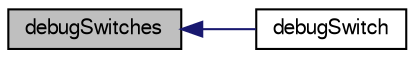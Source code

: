 digraph "debugSwitches"
{
  bgcolor="transparent";
  edge [fontname="FreeSans",fontsize="10",labelfontname="FreeSans",labelfontsize="10"];
  node [fontname="FreeSans",fontsize="10",shape=record];
  rankdir="LR";
  Node2174 [label="debugSwitches",height=0.2,width=0.4,color="black", fillcolor="grey75", style="filled", fontcolor="black"];
  Node2174 -> Node2175 [dir="back",color="midnightblue",fontsize="10",style="solid",fontname="FreeSans"];
  Node2175 [label="debugSwitch",height=0.2,width=0.4,color="black",URL="$a21163.html#a8f56fbac8396e01fc88f8a299cdaf5df",tooltip="Lookup debug switch or add default value. "];
}
